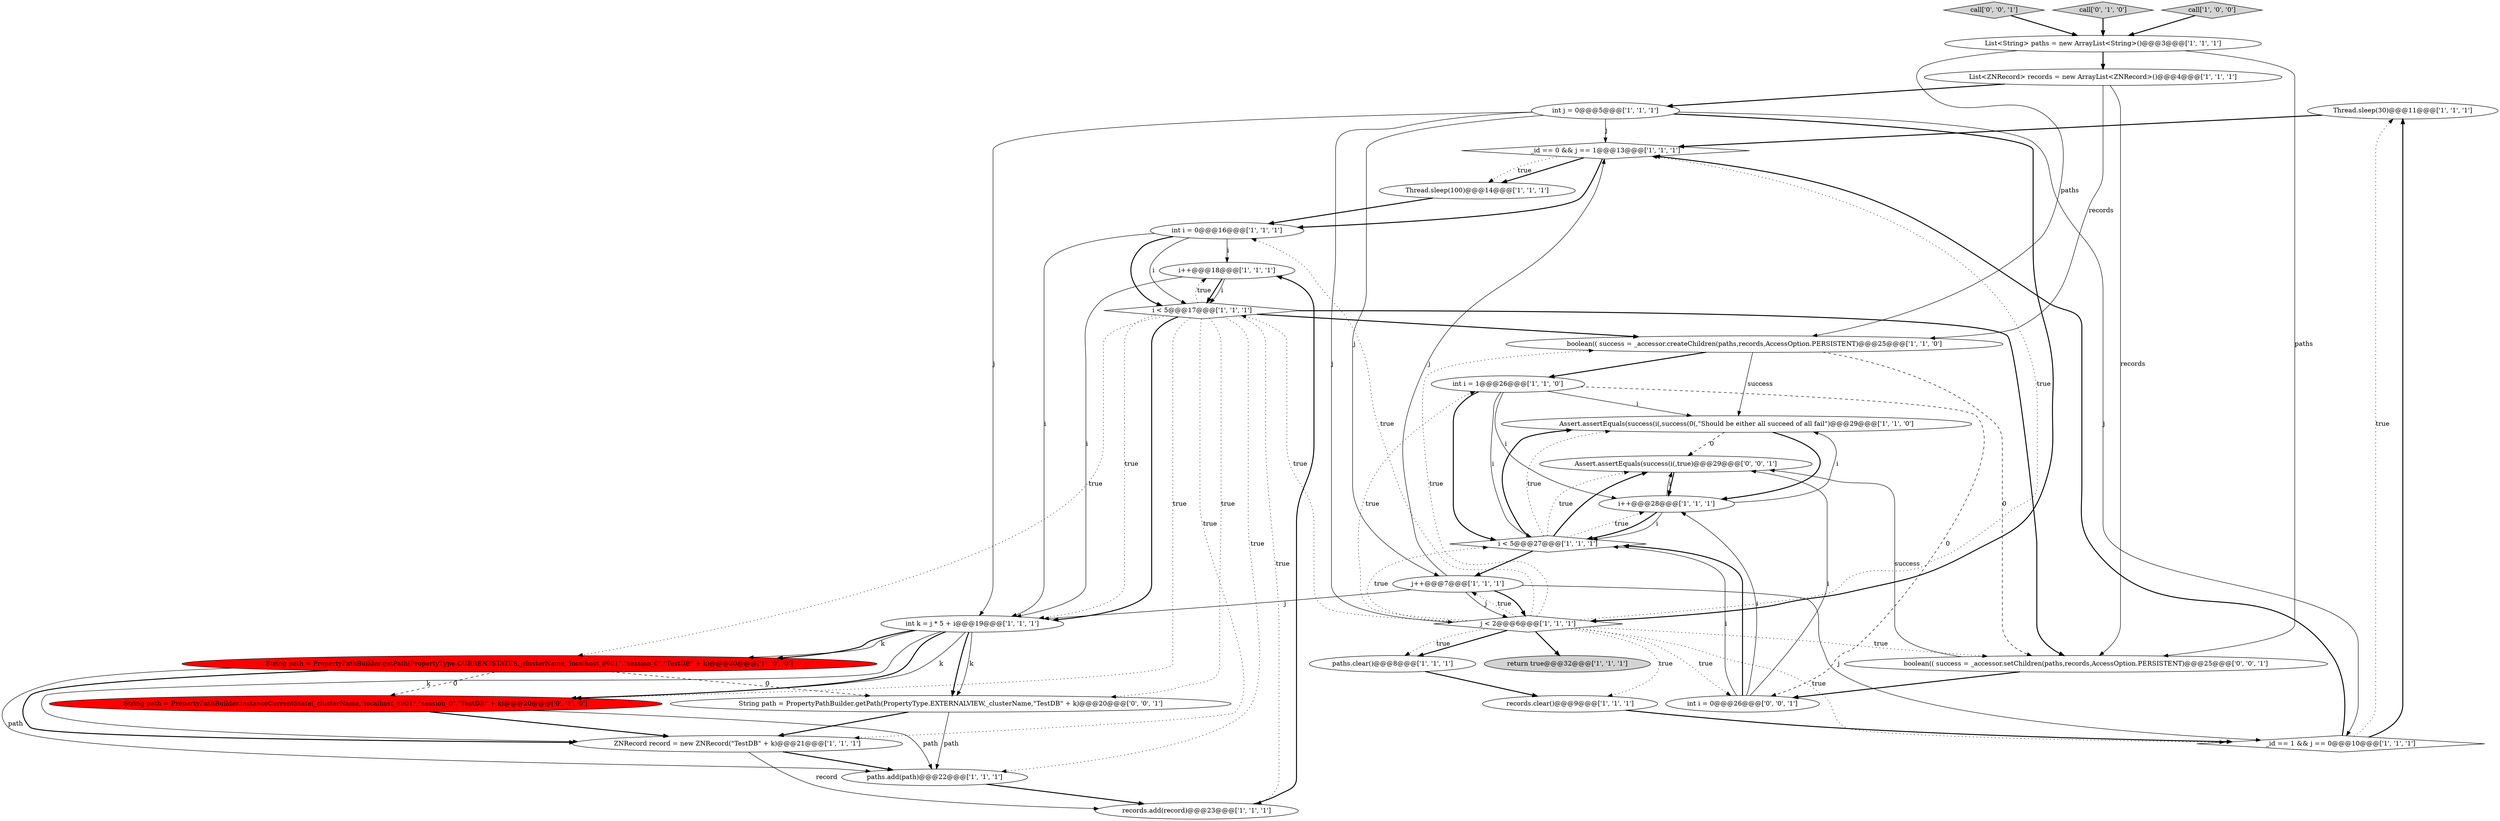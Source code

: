 digraph {
21 [style = filled, label = "Thread.sleep(30)@@@11@@@['1', '1', '1']", fillcolor = white, shape = ellipse image = "AAA0AAABBB1BBB"];
7 [style = filled, label = "int i = 1@@@26@@@['1', '1', '0']", fillcolor = white, shape = ellipse image = "AAA0AAABBB1BBB"];
5 [style = filled, label = "i++@@@18@@@['1', '1', '1']", fillcolor = white, shape = ellipse image = "AAA0AAABBB1BBB"];
19 [style = filled, label = "j++@@@7@@@['1', '1', '1']", fillcolor = white, shape = ellipse image = "AAA0AAABBB1BBB"];
20 [style = filled, label = "i < 5@@@17@@@['1', '1', '1']", fillcolor = white, shape = diamond image = "AAA0AAABBB1BBB"];
8 [style = filled, label = "paths.add(path)@@@22@@@['1', '1', '1']", fillcolor = white, shape = ellipse image = "AAA0AAABBB1BBB"];
17 [style = filled, label = "paths.clear()@@@8@@@['1', '1', '1']", fillcolor = white, shape = ellipse image = "AAA0AAABBB1BBB"];
6 [style = filled, label = "j < 2@@@6@@@['1', '1', '1']", fillcolor = white, shape = diamond image = "AAA0AAABBB1BBB"];
11 [style = filled, label = "List<ZNRecord> records = new ArrayList<ZNRecord>()@@@4@@@['1', '1', '1']", fillcolor = white, shape = ellipse image = "AAA0AAABBB1BBB"];
2 [style = filled, label = "Assert.assertEquals(success(i(,success(0(,\"Should be either all succeed of all fail\")@@@29@@@['1', '1', '0']", fillcolor = white, shape = ellipse image = "AAA0AAABBB1BBB"];
25 [style = filled, label = "records.clear()@@@9@@@['1', '1', '1']", fillcolor = white, shape = ellipse image = "AAA0AAABBB1BBB"];
31 [style = filled, label = "int i = 0@@@26@@@['0', '0', '1']", fillcolor = white, shape = ellipse image = "AAA0AAABBB3BBB"];
32 [style = filled, label = "Assert.assertEquals(success(i(,true)@@@29@@@['0', '0', '1']", fillcolor = white, shape = ellipse image = "AAA0AAABBB3BBB"];
10 [style = filled, label = "String path = PropertyPathBuilder.getPath(PropertyType.CURRENTSTATES,_clusterName,\"localhost_8901\",\"session_0\",\"TestDB\" + k)@@@20@@@['1', '0', '0']", fillcolor = red, shape = ellipse image = "AAA1AAABBB1BBB"];
24 [style = filled, label = "ZNRecord record = new ZNRecord(\"TestDB\" + k)@@@21@@@['1', '1', '1']", fillcolor = white, shape = ellipse image = "AAA0AAABBB1BBB"];
29 [style = filled, label = "call['0', '0', '1']", fillcolor = lightgray, shape = diamond image = "AAA0AAABBB3BBB"];
12 [style = filled, label = "records.add(record)@@@23@@@['1', '1', '1']", fillcolor = white, shape = ellipse image = "AAA0AAABBB1BBB"];
16 [style = filled, label = "boolean(( success = _accessor.createChildren(paths,records,AccessOption.PERSISTENT)@@@25@@@['1', '1', '0']", fillcolor = white, shape = ellipse image = "AAA0AAABBB1BBB"];
0 [style = filled, label = "int j = 0@@@5@@@['1', '1', '1']", fillcolor = white, shape = ellipse image = "AAA0AAABBB1BBB"];
4 [style = filled, label = "_id == 1 && j == 0@@@10@@@['1', '1', '1']", fillcolor = white, shape = diamond image = "AAA0AAABBB1BBB"];
27 [style = filled, label = "call['0', '1', '0']", fillcolor = lightgray, shape = diamond image = "AAA0AAABBB2BBB"];
26 [style = filled, label = "String path = PropertyPathBuilder.instanceCurrentState(_clusterName,\"localhost_8901\",\"session_0\",\"TestDB\" + k)@@@20@@@['0', '1', '0']", fillcolor = red, shape = ellipse image = "AAA1AAABBB2BBB"];
9 [style = filled, label = "List<String> paths = new ArrayList<String>()@@@3@@@['1', '1', '1']", fillcolor = white, shape = ellipse image = "AAA0AAABBB1BBB"];
18 [style = filled, label = "int k = j * 5 + i@@@19@@@['1', '1', '1']", fillcolor = white, shape = ellipse image = "AAA0AAABBB1BBB"];
28 [style = filled, label = "boolean(( success = _accessor.setChildren(paths,records,AccessOption.PERSISTENT)@@@25@@@['0', '0', '1']", fillcolor = white, shape = ellipse image = "AAA0AAABBB3BBB"];
30 [style = filled, label = "String path = PropertyPathBuilder.getPath(PropertyType.EXTERNALVIEW,_clusterName,\"TestDB\" + k)@@@20@@@['0', '0', '1']", fillcolor = white, shape = ellipse image = "AAA0AAABBB3BBB"];
22 [style = filled, label = "i < 5@@@27@@@['1', '1', '1']", fillcolor = white, shape = diamond image = "AAA0AAABBB1BBB"];
15 [style = filled, label = "int i = 0@@@16@@@['1', '1', '1']", fillcolor = white, shape = ellipse image = "AAA0AAABBB1BBB"];
23 [style = filled, label = "call['1', '0', '0']", fillcolor = lightgray, shape = diamond image = "AAA0AAABBB1BBB"];
14 [style = filled, label = "return true@@@32@@@['1', '1', '1']", fillcolor = lightgray, shape = ellipse image = "AAA0AAABBB1BBB"];
3 [style = filled, label = "i++@@@28@@@['1', '1', '1']", fillcolor = white, shape = ellipse image = "AAA0AAABBB1BBB"];
13 [style = filled, label = "Thread.sleep(100)@@@14@@@['1', '1', '1']", fillcolor = white, shape = ellipse image = "AAA0AAABBB1BBB"];
1 [style = filled, label = "_id == 0 && j == 1@@@13@@@['1', '1', '1']", fillcolor = white, shape = diamond image = "AAA0AAABBB1BBB"];
17->25 [style = bold, label=""];
19->18 [style = solid, label="j"];
3->22 [style = solid, label="i"];
9->11 [style = bold, label=""];
12->5 [style = bold, label=""];
6->31 [style = dotted, label="true"];
5->20 [style = bold, label=""];
7->3 [style = solid, label="i"];
10->24 [style = bold, label=""];
2->32 [style = dashed, label="0"];
27->9 [style = bold, label=""];
16->7 [style = bold, label=""];
6->1 [style = dotted, label="true"];
18->30 [style = bold, label=""];
9->28 [style = solid, label="paths"];
1->13 [style = bold, label=""];
6->19 [style = dotted, label="true"];
1->13 [style = dotted, label="true"];
28->32 [style = solid, label="success"];
20->16 [style = bold, label=""];
20->30 [style = dotted, label="true"];
15->20 [style = bold, label=""];
21->1 [style = bold, label=""];
20->18 [style = dotted, label="true"];
16->28 [style = dashed, label="0"];
32->3 [style = bold, label=""];
31->22 [style = solid, label="i"];
18->24 [style = solid, label="k"];
6->15 [style = dotted, label="true"];
11->16 [style = solid, label="records"];
3->2 [style = solid, label="i"];
31->32 [style = solid, label="i"];
0->4 [style = solid, label="j"];
20->24 [style = dotted, label="true"];
15->18 [style = solid, label="i"];
20->26 [style = dotted, label="true"];
4->21 [style = bold, label=""];
22->32 [style = bold, label=""];
26->8 [style = solid, label="path"];
19->6 [style = bold, label=""];
26->24 [style = bold, label=""];
6->20 [style = dotted, label="true"];
20->18 [style = bold, label=""];
20->5 [style = dotted, label="true"];
19->1 [style = solid, label="j"];
6->25 [style = dotted, label="true"];
20->10 [style = dotted, label="true"];
6->7 [style = dotted, label="true"];
19->6 [style = solid, label="j"];
13->15 [style = bold, label=""];
16->2 [style = solid, label="success"];
24->8 [style = bold, label=""];
22->32 [style = dotted, label="true"];
0->19 [style = solid, label="j"];
6->17 [style = bold, label=""];
30->24 [style = bold, label=""];
22->2 [style = bold, label=""];
7->31 [style = dashed, label="0"];
22->19 [style = bold, label=""];
7->2 [style = solid, label="i"];
30->8 [style = solid, label="path"];
2->3 [style = bold, label=""];
28->31 [style = bold, label=""];
18->26 [style = bold, label=""];
6->22 [style = dotted, label="true"];
15->5 [style = solid, label="i"];
3->32 [style = solid, label="i"];
0->1 [style = solid, label="j"];
4->21 [style = dotted, label="true"];
7->22 [style = bold, label=""];
0->6 [style = solid, label="j"];
10->30 [style = dashed, label="0"];
18->10 [style = bold, label=""];
5->18 [style = solid, label="i"];
22->3 [style = dotted, label="true"];
19->4 [style = solid, label="j"];
4->1 [style = bold, label=""];
15->20 [style = solid, label="i"];
8->12 [style = bold, label=""];
10->8 [style = solid, label="path"];
31->22 [style = bold, label=""];
7->22 [style = solid, label="i"];
5->20 [style = solid, label="i"];
0->6 [style = bold, label=""];
18->26 [style = solid, label="k"];
11->28 [style = solid, label="records"];
20->8 [style = dotted, label="true"];
1->15 [style = bold, label=""];
29->9 [style = bold, label=""];
20->28 [style = bold, label=""];
25->4 [style = bold, label=""];
3->22 [style = bold, label=""];
6->17 [style = dotted, label="true"];
9->16 [style = solid, label="paths"];
22->2 [style = dotted, label="true"];
6->28 [style = dotted, label="true"];
6->14 [style = bold, label=""];
11->0 [style = bold, label=""];
10->26 [style = dashed, label="0"];
6->4 [style = dotted, label="true"];
31->3 [style = solid, label="i"];
24->12 [style = solid, label="record"];
20->12 [style = dotted, label="true"];
0->18 [style = solid, label="j"];
18->10 [style = solid, label="k"];
23->9 [style = bold, label=""];
18->30 [style = solid, label="k"];
6->16 [style = dotted, label="true"];
}
